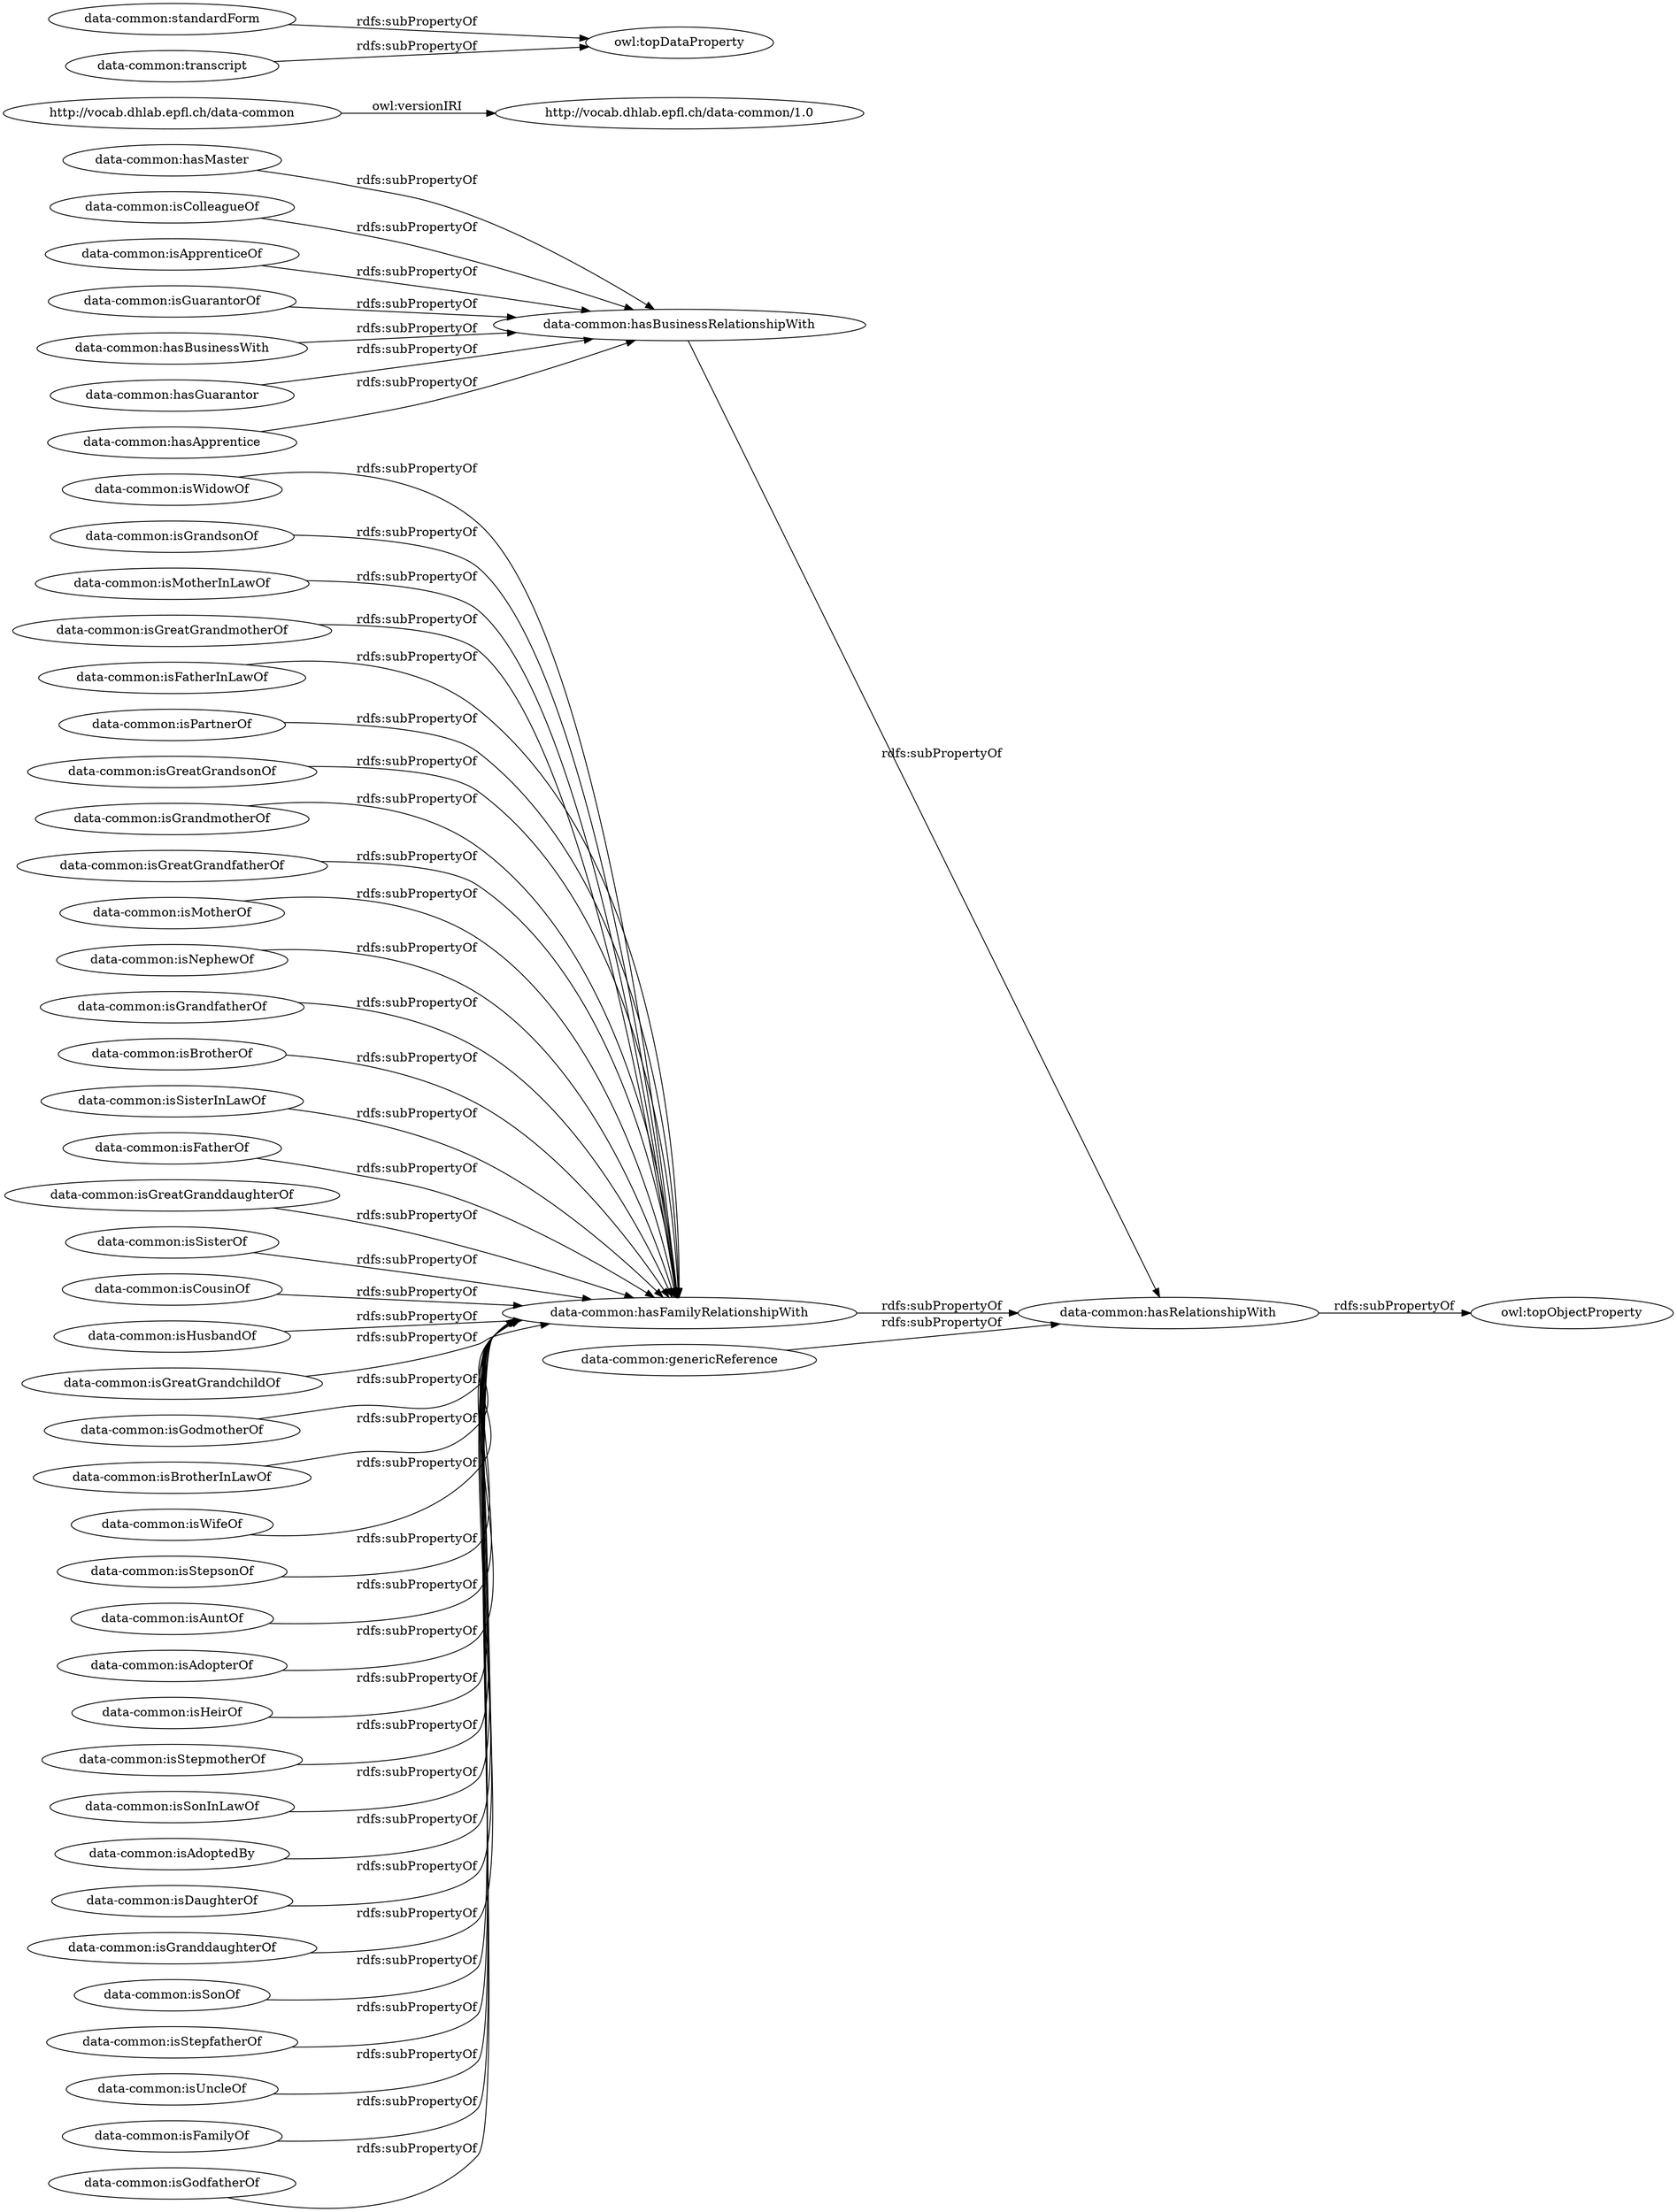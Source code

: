digraph ar2dtool_diagram { 
rankdir=LR;
size="1501"
	"data-common:isWidowOf" -> "data-common:hasFamilyRelationshipWith" [ label = "rdfs:subPropertyOf" ];
	"data-common:isGreatGrandfatherOf" -> "data-common:hasFamilyRelationshipWith" [ label = "rdfs:subPropertyOf" ];
	"data-common:isMotherOf" -> "data-common:hasFamilyRelationshipWith" [ label = "rdfs:subPropertyOf" ];
	"data-common:isNephewOf" -> "data-common:hasFamilyRelationshipWith" [ label = "rdfs:subPropertyOf" ];
	"http://vocab.dhlab.epfl.ch/data-common" -> "http://vocab.dhlab.epfl.ch/data-common/1.0" [ label = "owl:versionIRI" ];
	"data-common:isGrandfatherOf" -> "data-common:hasFamilyRelationshipWith" [ label = "rdfs:subPropertyOf" ];
	"data-common:isBrotherOf" -> "data-common:hasFamilyRelationshipWith" [ label = "rdfs:subPropertyOf" ];
	"data-common:isSisterInLawOf" -> "data-common:hasFamilyRelationshipWith" [ label = "rdfs:subPropertyOf" ];
	"data-common:hasBusinessRelationshipWith" -> "data-common:hasRelationshipWith" [ label = "rdfs:subPropertyOf" ];
	"data-common:isFatherOf" -> "data-common:hasFamilyRelationshipWith" [ label = "rdfs:subPropertyOf" ];
	"data-common:isApprenticeOf" -> "data-common:hasBusinessRelationshipWith" [ label = "rdfs:subPropertyOf" ];
	"data-common:isGreatGranddaughterOf" -> "data-common:hasFamilyRelationshipWith" [ label = "rdfs:subPropertyOf" ];
	"data-common:isSisterOf" -> "data-common:hasFamilyRelationshipWith" [ label = "rdfs:subPropertyOf" ];
	"data-common:genericReference" -> "data-common:hasRelationshipWith" [ label = "rdfs:subPropertyOf" ];
	"data-common:isCousinOf" -> "data-common:hasFamilyRelationshipWith" [ label = "rdfs:subPropertyOf" ];
	"data-common:isHusbandOf" -> "data-common:hasFamilyRelationshipWith" [ label = "rdfs:subPropertyOf" ];
	"data-common:isGreatGrandchildOf" -> "data-common:hasFamilyRelationshipWith" [ label = "rdfs:subPropertyOf" ];
	"data-common:isGuarantorOf" -> "data-common:hasBusinessRelationshipWith" [ label = "rdfs:subPropertyOf" ];
	"data-common:standardForm" -> "owl:topDataProperty" [ label = "rdfs:subPropertyOf" ];
	"data-common:hasRelationshipWith" -> "owl:topObjectProperty" [ label = "rdfs:subPropertyOf" ];
	"data-common:isGodmotherOf" -> "data-common:hasFamilyRelationshipWith" [ label = "rdfs:subPropertyOf" ];
	"data-common:hasBusinessWith" -> "data-common:hasBusinessRelationshipWith" [ label = "rdfs:subPropertyOf" ];
	"data-common:isBrotherInLawOf" -> "data-common:hasFamilyRelationshipWith" [ label = "rdfs:subPropertyOf" ];
	"data-common:isWifeOf" -> "data-common:hasFamilyRelationshipWith" [ label = "rdfs:subPropertyOf" ];
	"data-common:hasGuarantor" -> "data-common:hasBusinessRelationshipWith" [ label = "rdfs:subPropertyOf" ];
	"data-common:isStepsonOf" -> "data-common:hasFamilyRelationshipWith" [ label = "rdfs:subPropertyOf" ];
	"data-common:isAuntOf" -> "data-common:hasFamilyRelationshipWith" [ label = "rdfs:subPropertyOf" ];
	"data-common:isAdopterOf" -> "data-common:hasFamilyRelationshipWith" [ label = "rdfs:subPropertyOf" ];
	"data-common:hasApprentice" -> "data-common:hasBusinessRelationshipWith" [ label = "rdfs:subPropertyOf" ];
	"data-common:hasMaster" -> "data-common:hasBusinessRelationshipWith" [ label = "rdfs:subPropertyOf" ];
	"data-common:isHeirOf" -> "data-common:hasFamilyRelationshipWith" [ label = "rdfs:subPropertyOf" ];
	"data-common:isStepmotherOf" -> "data-common:hasFamilyRelationshipWith" [ label = "rdfs:subPropertyOf" ];
	"data-common:isSonInLawOf" -> "data-common:hasFamilyRelationshipWith" [ label = "rdfs:subPropertyOf" ];
	"data-common:isAdoptedBy" -> "data-common:hasFamilyRelationshipWith" [ label = "rdfs:subPropertyOf" ];
	"data-common:isDaughterOf" -> "data-common:hasFamilyRelationshipWith" [ label = "rdfs:subPropertyOf" ];
	"data-common:isGranddaughterOf" -> "data-common:hasFamilyRelationshipWith" [ label = "rdfs:subPropertyOf" ];
	"data-common:isSonOf" -> "data-common:hasFamilyRelationshipWith" [ label = "rdfs:subPropertyOf" ];
	"data-common:isStepfatherOf" -> "data-common:hasFamilyRelationshipWith" [ label = "rdfs:subPropertyOf" ];
	"data-common:isUncleOf" -> "data-common:hasFamilyRelationshipWith" [ label = "rdfs:subPropertyOf" ];
	"data-common:isFamilyOf" -> "data-common:hasFamilyRelationshipWith" [ label = "rdfs:subPropertyOf" ];
	"data-common:isGodfatherOf" -> "data-common:hasFamilyRelationshipWith" [ label = "rdfs:subPropertyOf" ];
	"data-common:isGrandsonOf" -> "data-common:hasFamilyRelationshipWith" [ label = "rdfs:subPropertyOf" ];
	"data-common:isMotherInLawOf" -> "data-common:hasFamilyRelationshipWith" [ label = "rdfs:subPropertyOf" ];
	"data-common:hasFamilyRelationshipWith" -> "data-common:hasRelationshipWith" [ label = "rdfs:subPropertyOf" ];
	"data-common:transcript" -> "owl:topDataProperty" [ label = "rdfs:subPropertyOf" ];
	"data-common:isColleagueOf" -> "data-common:hasBusinessRelationshipWith" [ label = "rdfs:subPropertyOf" ];
	"data-common:isGreatGrandmotherOf" -> "data-common:hasFamilyRelationshipWith" [ label = "rdfs:subPropertyOf" ];
	"data-common:isFatherInLawOf" -> "data-common:hasFamilyRelationshipWith" [ label = "rdfs:subPropertyOf" ];
	"data-common:isPartnerOf" -> "data-common:hasFamilyRelationshipWith" [ label = "rdfs:subPropertyOf" ];
	"data-common:isGreatGrandsonOf" -> "data-common:hasFamilyRelationshipWith" [ label = "rdfs:subPropertyOf" ];
	"data-common:isGrandmotherOf" -> "data-common:hasFamilyRelationshipWith" [ label = "rdfs:subPropertyOf" ];

}
